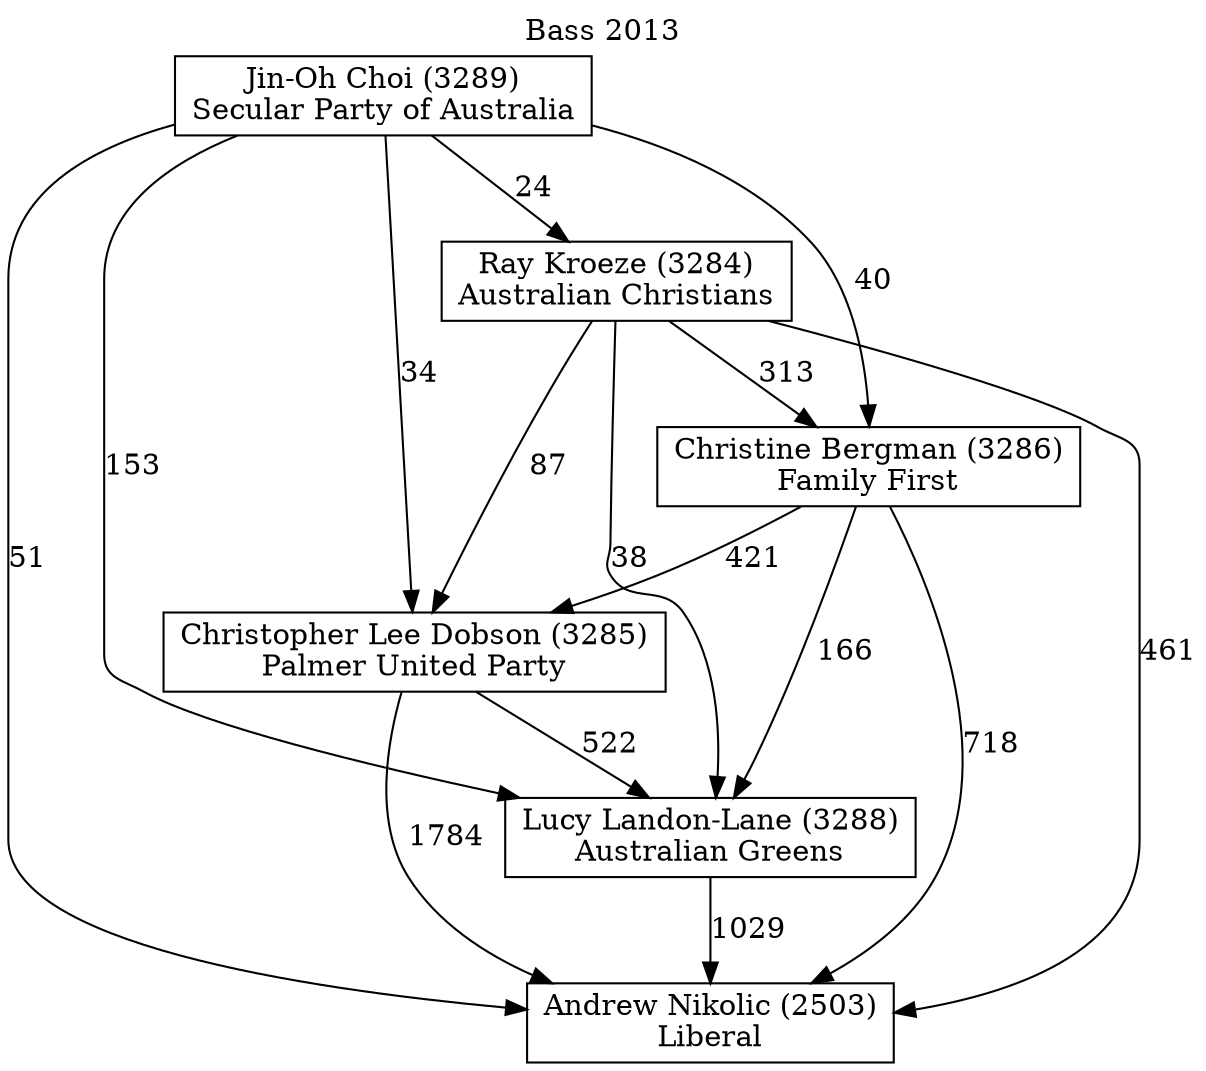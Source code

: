 // House preference flow
digraph "Andrew Nikolic (2503)_Bass_2013" {
	graph [label="Bass 2013" labelloc=t mclimit=2]
	node [shape=box]
	"Andrew Nikolic (2503)" [label="Andrew Nikolic (2503)
Liberal"]
	"Lucy Landon-Lane (3288)" [label="Lucy Landon-Lane (3288)
Australian Greens"]
	"Christopher Lee Dobson (3285)" [label="Christopher Lee Dobson (3285)
Palmer United Party"]
	"Christine Bergman (3286)" [label="Christine Bergman (3286)
Family First"]
	"Ray Kroeze (3284)" [label="Ray Kroeze (3284)
Australian Christians"]
	"Jin-Oh Choi (3289)" [label="Jin-Oh Choi (3289)
Secular Party of Australia"]
	"Lucy Landon-Lane (3288)" -> "Andrew Nikolic (2503)" [label=1029]
	"Christopher Lee Dobson (3285)" -> "Lucy Landon-Lane (3288)" [label=522]
	"Christine Bergman (3286)" -> "Christopher Lee Dobson (3285)" [label=421]
	"Ray Kroeze (3284)" -> "Christine Bergman (3286)" [label=313]
	"Jin-Oh Choi (3289)" -> "Ray Kroeze (3284)" [label=24]
	"Christopher Lee Dobson (3285)" -> "Andrew Nikolic (2503)" [label=1784]
	"Christine Bergman (3286)" -> "Andrew Nikolic (2503)" [label=718]
	"Ray Kroeze (3284)" -> "Andrew Nikolic (2503)" [label=461]
	"Jin-Oh Choi (3289)" -> "Andrew Nikolic (2503)" [label=51]
	"Jin-Oh Choi (3289)" -> "Christine Bergman (3286)" [label=40]
	"Ray Kroeze (3284)" -> "Christopher Lee Dobson (3285)" [label=87]
	"Jin-Oh Choi (3289)" -> "Christopher Lee Dobson (3285)" [label=34]
	"Christine Bergman (3286)" -> "Lucy Landon-Lane (3288)" [label=166]
	"Ray Kroeze (3284)" -> "Lucy Landon-Lane (3288)" [label=38]
	"Jin-Oh Choi (3289)" -> "Lucy Landon-Lane (3288)" [label=153]
}
